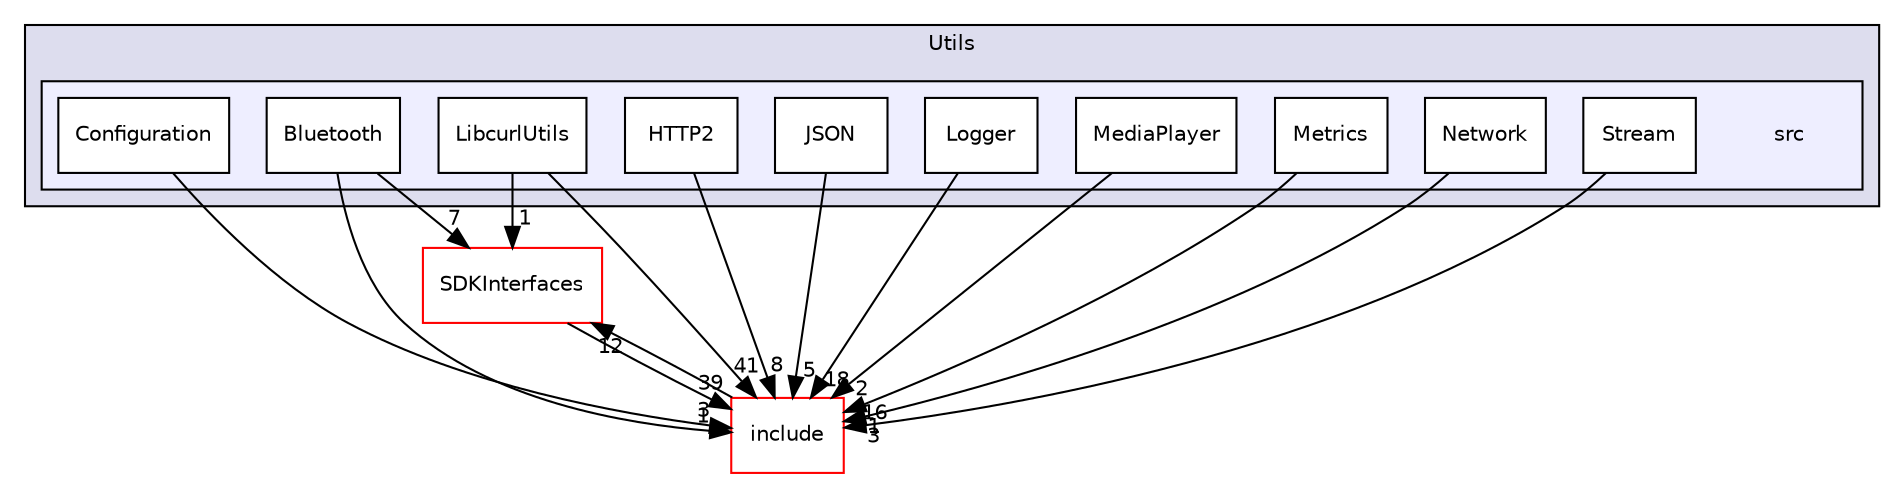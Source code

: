 digraph "/home/ANT.AMAZON.COM/womw/workplace/1.19_release/doxy/avs-device-sdk/AVSCommon/Utils/src" {
  compound=true
  node [ fontsize="10", fontname="Helvetica"];
  edge [ labelfontsize="10", labelfontname="Helvetica"];
  subgraph clusterdir_49dd3d9ac5586189aa170bac46425b9c {
    graph [ bgcolor="#ddddee", pencolor="black", label="Utils" fontname="Helvetica", fontsize="10", URL="dir_49dd3d9ac5586189aa170bac46425b9c.html"]
  subgraph clusterdir_93a54634d0ab52618b36b15672961616 {
    graph [ bgcolor="#eeeeff", pencolor="black", label="" URL="dir_93a54634d0ab52618b36b15672961616.html"];
    dir_93a54634d0ab52618b36b15672961616 [shape=plaintext label="src"];
    dir_ab8b36955d0ef311249317f441b61763 [shape=box label="Bluetooth" color="black" fillcolor="white" style="filled" URL="dir_ab8b36955d0ef311249317f441b61763.html"];
    dir_4b8ebe5e353bac9773499685b2732d50 [shape=box label="Configuration" color="black" fillcolor="white" style="filled" URL="dir_4b8ebe5e353bac9773499685b2732d50.html"];
    dir_ad7a94f90fa18355b32c047aa085787e [shape=box label="HTTP2" color="black" fillcolor="white" style="filled" URL="dir_ad7a94f90fa18355b32c047aa085787e.html"];
    dir_50efded679c12b68a8ba2c5ec67a83ea [shape=box label="JSON" color="black" fillcolor="white" style="filled" URL="dir_50efded679c12b68a8ba2c5ec67a83ea.html"];
    dir_8c36055f000274ee212dc5eb2574a4ea [shape=box label="LibcurlUtils" color="black" fillcolor="white" style="filled" URL="dir_8c36055f000274ee212dc5eb2574a4ea.html"];
    dir_7da9d95e84fb15b3f39432a99c142f21 [shape=box label="Logger" color="black" fillcolor="white" style="filled" URL="dir_7da9d95e84fb15b3f39432a99c142f21.html"];
    dir_f2f8b96cc5f875b1ad808827115900eb [shape=box label="MediaPlayer" color="black" fillcolor="white" style="filled" URL="dir_f2f8b96cc5f875b1ad808827115900eb.html"];
    dir_1b9f6886cf1b1cd51ef759f980849235 [shape=box label="Metrics" color="black" fillcolor="white" style="filled" URL="dir_1b9f6886cf1b1cd51ef759f980849235.html"];
    dir_f48c4c1bc6a6424cdf63b94f3cf59e21 [shape=box label="Network" color="black" fillcolor="white" style="filled" URL="dir_f48c4c1bc6a6424cdf63b94f3cf59e21.html"];
    dir_738a743071eb7b2ea5abacc962fe0114 [shape=box label="Stream" color="black" fillcolor="white" style="filled" URL="dir_738a743071eb7b2ea5abacc962fe0114.html"];
  }
  }
  dir_97afc8111b754cf401b73024f872f45d [shape=box label="SDKInterfaces" fillcolor="white" style="filled" color="red" URL="dir_97afc8111b754cf401b73024f872f45d.html"];
  dir_957fc395b73dfe8b64ee3f74464f588a [shape=box label="include" fillcolor="white" style="filled" color="red" URL="dir_957fc395b73dfe8b64ee3f74464f588a.html"];
  dir_ad7a94f90fa18355b32c047aa085787e->dir_957fc395b73dfe8b64ee3f74464f588a [headlabel="8", labeldistance=1.5 headhref="dir_000126_000096.html"];
  dir_1b9f6886cf1b1cd51ef759f980849235->dir_957fc395b73dfe8b64ee3f74464f588a [headlabel="16", labeldistance=1.5 headhref="dir_000131_000096.html"];
  dir_4b8ebe5e353bac9773499685b2732d50->dir_957fc395b73dfe8b64ee3f74464f588a [headlabel="3", labeldistance=1.5 headhref="dir_000125_000096.html"];
  dir_f2f8b96cc5f875b1ad808827115900eb->dir_957fc395b73dfe8b64ee3f74464f588a [headlabel="2", labeldistance=1.5 headhref="dir_000130_000096.html"];
  dir_97afc8111b754cf401b73024f872f45d->dir_957fc395b73dfe8b64ee3f74464f588a [headlabel="39", labeldistance=1.5 headhref="dir_000018_000096.html"];
  dir_f48c4c1bc6a6424cdf63b94f3cf59e21->dir_957fc395b73dfe8b64ee3f74464f588a [headlabel="1", labeldistance=1.5 headhref="dir_000132_000096.html"];
  dir_50efded679c12b68a8ba2c5ec67a83ea->dir_957fc395b73dfe8b64ee3f74464f588a [headlabel="5", labeldistance=1.5 headhref="dir_000127_000096.html"];
  dir_ab8b36955d0ef311249317f441b61763->dir_97afc8111b754cf401b73024f872f45d [headlabel="7", labeldistance=1.5 headhref="dir_000124_000018.html"];
  dir_ab8b36955d0ef311249317f441b61763->dir_957fc395b73dfe8b64ee3f74464f588a [headlabel="1", labeldistance=1.5 headhref="dir_000124_000096.html"];
  dir_957fc395b73dfe8b64ee3f74464f588a->dir_97afc8111b754cf401b73024f872f45d [headlabel="12", labeldistance=1.5 headhref="dir_000096_000018.html"];
  dir_738a743071eb7b2ea5abacc962fe0114->dir_957fc395b73dfe8b64ee3f74464f588a [headlabel="3", labeldistance=1.5 headhref="dir_000133_000096.html"];
  dir_7da9d95e84fb15b3f39432a99c142f21->dir_957fc395b73dfe8b64ee3f74464f588a [headlabel="18", labeldistance=1.5 headhref="dir_000129_000096.html"];
  dir_8c36055f000274ee212dc5eb2574a4ea->dir_97afc8111b754cf401b73024f872f45d [headlabel="1", labeldistance=1.5 headhref="dir_000128_000018.html"];
  dir_8c36055f000274ee212dc5eb2574a4ea->dir_957fc395b73dfe8b64ee3f74464f588a [headlabel="41", labeldistance=1.5 headhref="dir_000128_000096.html"];
}
